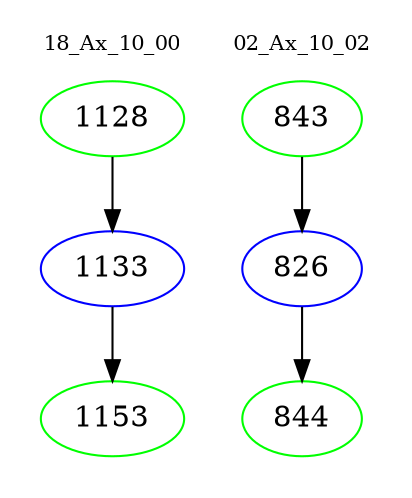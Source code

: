 digraph{
subgraph cluster_0 {
color = white
label = "18_Ax_10_00";
fontsize=10;
T0_1128 [label="1128", color="green"]
T0_1128 -> T0_1133 [color="black"]
T0_1133 [label="1133", color="blue"]
T0_1133 -> T0_1153 [color="black"]
T0_1153 [label="1153", color="green"]
}
subgraph cluster_1 {
color = white
label = "02_Ax_10_02";
fontsize=10;
T1_843 [label="843", color="green"]
T1_843 -> T1_826 [color="black"]
T1_826 [label="826", color="blue"]
T1_826 -> T1_844 [color="black"]
T1_844 [label="844", color="green"]
}
}

